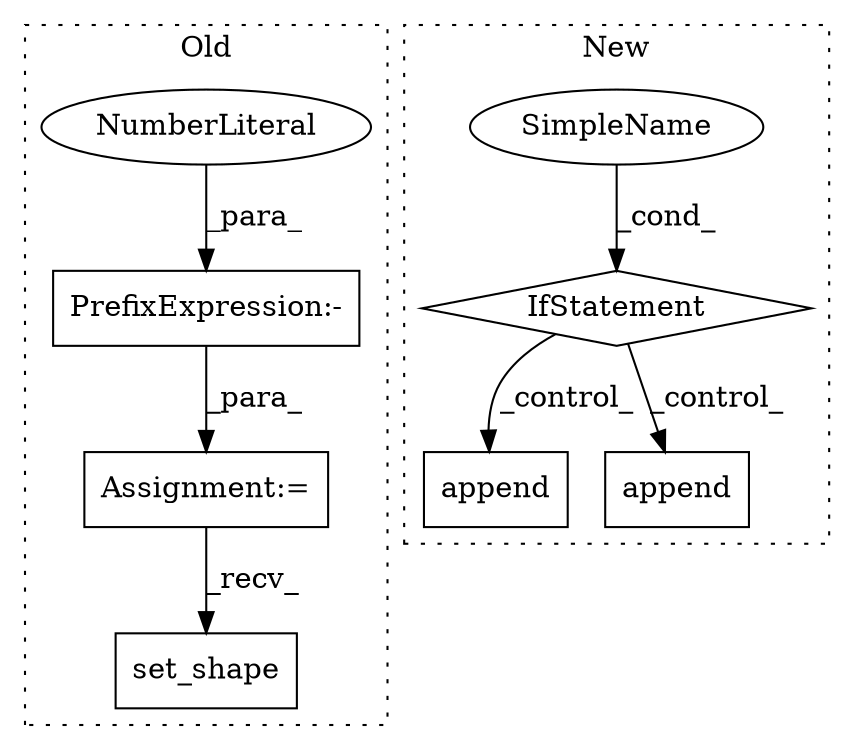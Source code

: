digraph G {
subgraph cluster0 {
1 [label="set_shape" a="32" s="10739,10805" l="10,1" shape="box"];
5 [label="PrefixExpression:-" a="38" s="10677" l="1" shape="box"];
6 [label="NumberLiteral" a="34" s="10678" l="1" shape="ellipse"];
7 [label="Assignment:=" a="7" s="10615" l="1" shape="box"];
label = "Old";
style="dotted";
}
subgraph cluster1 {
2 [label="append" a="32" s="12106,12119" l="7,1" shape="box"];
3 [label="IfStatement" a="25" s="10715,10731" l="4,2" shape="diamond"];
4 [label="SimpleName" a="42" s="" l="" shape="ellipse"];
8 [label="append" a="32" s="12148,12161" l="7,1" shape="box"];
label = "New";
style="dotted";
}
3 -> 8 [label="_control_"];
3 -> 2 [label="_control_"];
4 -> 3 [label="_cond_"];
5 -> 7 [label="_para_"];
6 -> 5 [label="_para_"];
7 -> 1 [label="_recv_"];
}